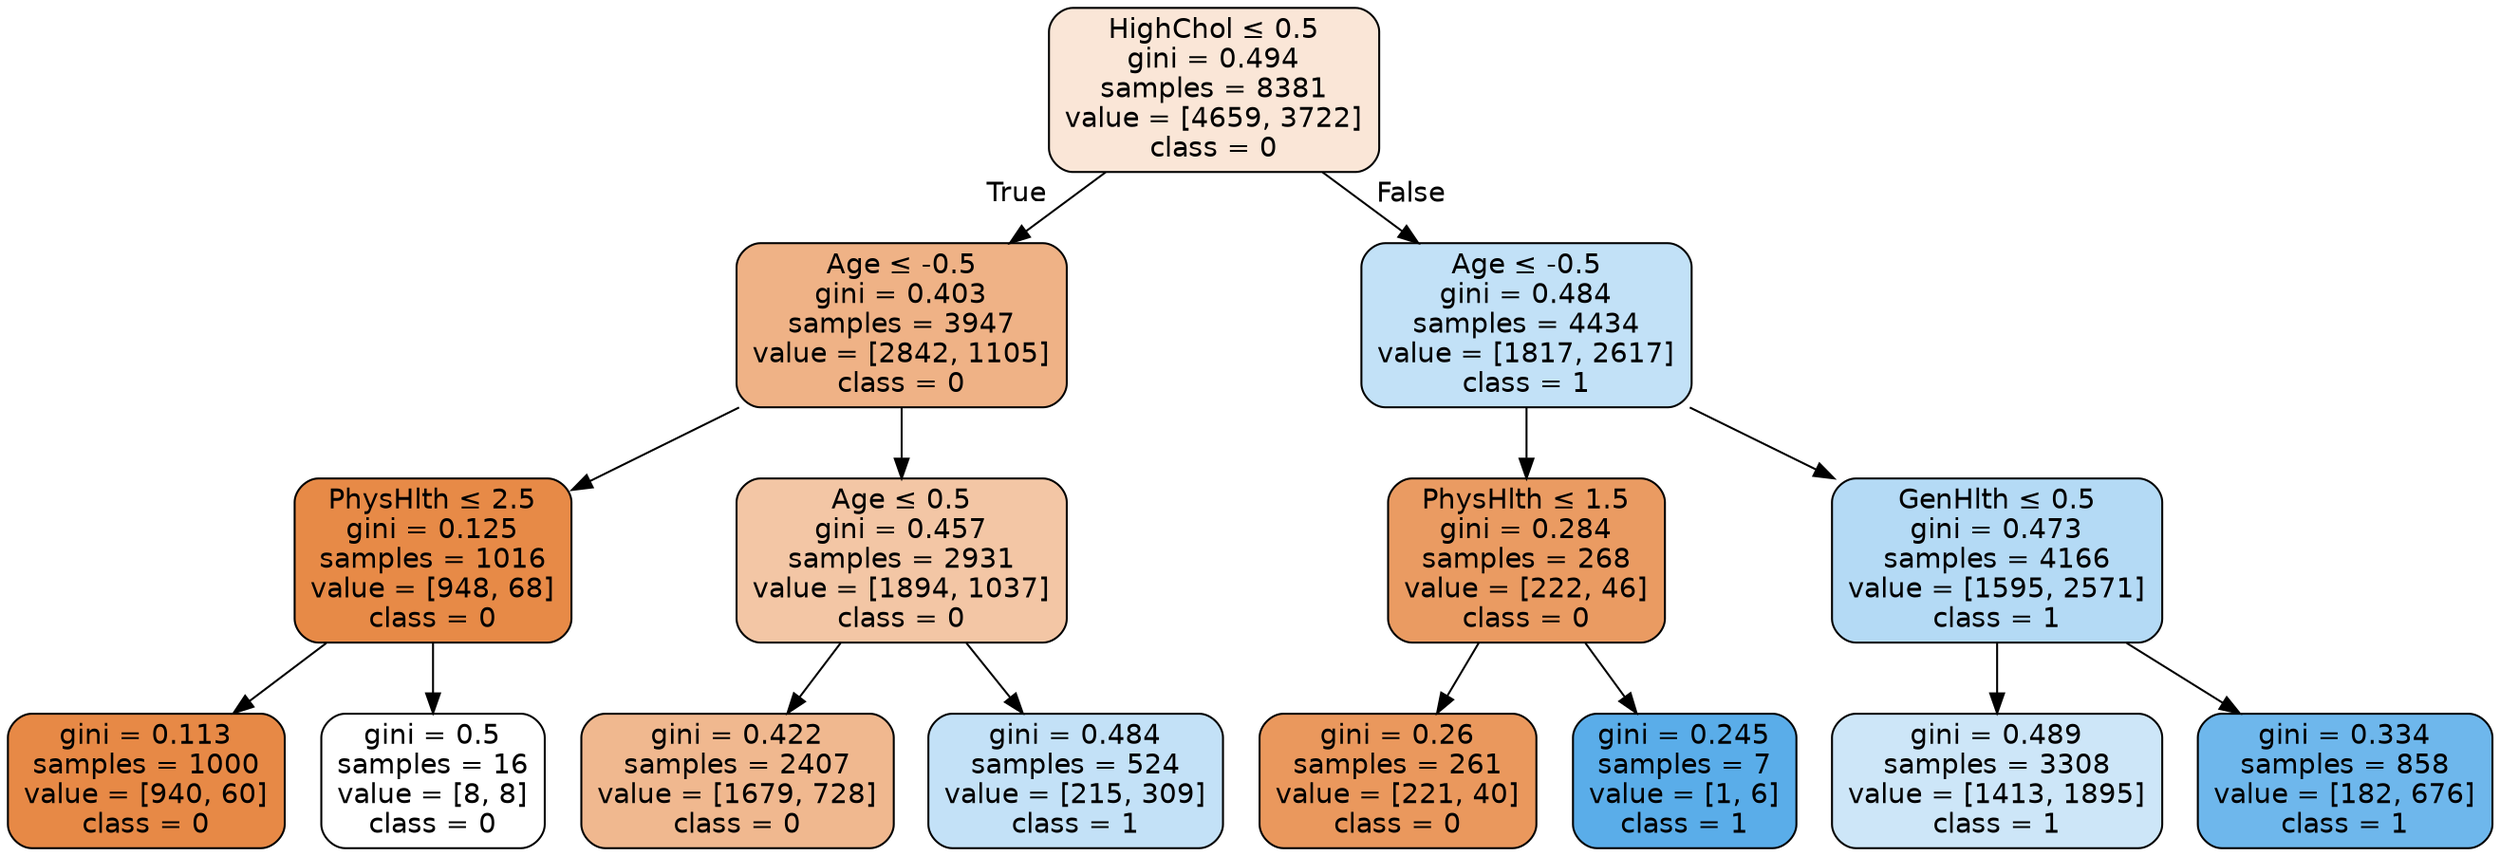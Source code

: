 digraph Tree {
node [shape=box, style="filled, rounded", color="black", fontname="helvetica"] ;
edge [fontname="helvetica"] ;
0 [label=<HighChol &le; 0.5<br/>gini = 0.494<br/>samples = 8381<br/>value = [4659, 3722]<br/>class = 0>, fillcolor="#fae6d7"] ;
1 [label=<Age &le; -0.5<br/>gini = 0.403<br/>samples = 3947<br/>value = [2842, 1105]<br/>class = 0>, fillcolor="#efb286"] ;
0 -> 1 [labeldistance=2.5, labelangle=45, headlabel="True"] ;
2 [label=<PhysHlth &le; 2.5<br/>gini = 0.125<br/>samples = 1016<br/>value = [948, 68]<br/>class = 0>, fillcolor="#e78a47"] ;
1 -> 2 ;
3 [label=<gini = 0.113<br/>samples = 1000<br/>value = [940, 60]<br/>class = 0>, fillcolor="#e78946"] ;
2 -> 3 ;
4 [label=<gini = 0.5<br/>samples = 16<br/>value = [8, 8]<br/>class = 0>, fillcolor="#ffffff"] ;
2 -> 4 ;
5 [label=<Age &le; 0.5<br/>gini = 0.457<br/>samples = 2931<br/>value = [1894, 1037]<br/>class = 0>, fillcolor="#f3c6a5"] ;
1 -> 5 ;
6 [label=<gini = 0.422<br/>samples = 2407<br/>value = [1679, 728]<br/>class = 0>, fillcolor="#f0b88f"] ;
5 -> 6 ;
7 [label=<gini = 0.484<br/>samples = 524<br/>value = [215, 309]<br/>class = 1>, fillcolor="#c3e1f7"] ;
5 -> 7 ;
8 [label=<Age &le; -0.5<br/>gini = 0.484<br/>samples = 4434<br/>value = [1817, 2617]<br/>class = 1>, fillcolor="#c2e1f7"] ;
0 -> 8 [labeldistance=2.5, labelangle=-45, headlabel="False"] ;
9 [label=<PhysHlth &le; 1.5<br/>gini = 0.284<br/>samples = 268<br/>value = [222, 46]<br/>class = 0>, fillcolor="#ea9b62"] ;
8 -> 9 ;
10 [label=<gini = 0.26<br/>samples = 261<br/>value = [221, 40]<br/>class = 0>, fillcolor="#ea985d"] ;
9 -> 10 ;
11 [label=<gini = 0.245<br/>samples = 7<br/>value = [1, 6]<br/>class = 1>, fillcolor="#5aade9"] ;
9 -> 11 ;
12 [label=<GenHlth &le; 0.5<br/>gini = 0.473<br/>samples = 4166<br/>value = [1595, 2571]<br/>class = 1>, fillcolor="#b4daf5"] ;
8 -> 12 ;
13 [label=<gini = 0.489<br/>samples = 3308<br/>value = [1413, 1895]<br/>class = 1>, fillcolor="#cde6f8"] ;
12 -> 13 ;
14 [label=<gini = 0.334<br/>samples = 858<br/>value = [182, 676]<br/>class = 1>, fillcolor="#6eb7ec"] ;
12 -> 14 ;
}
